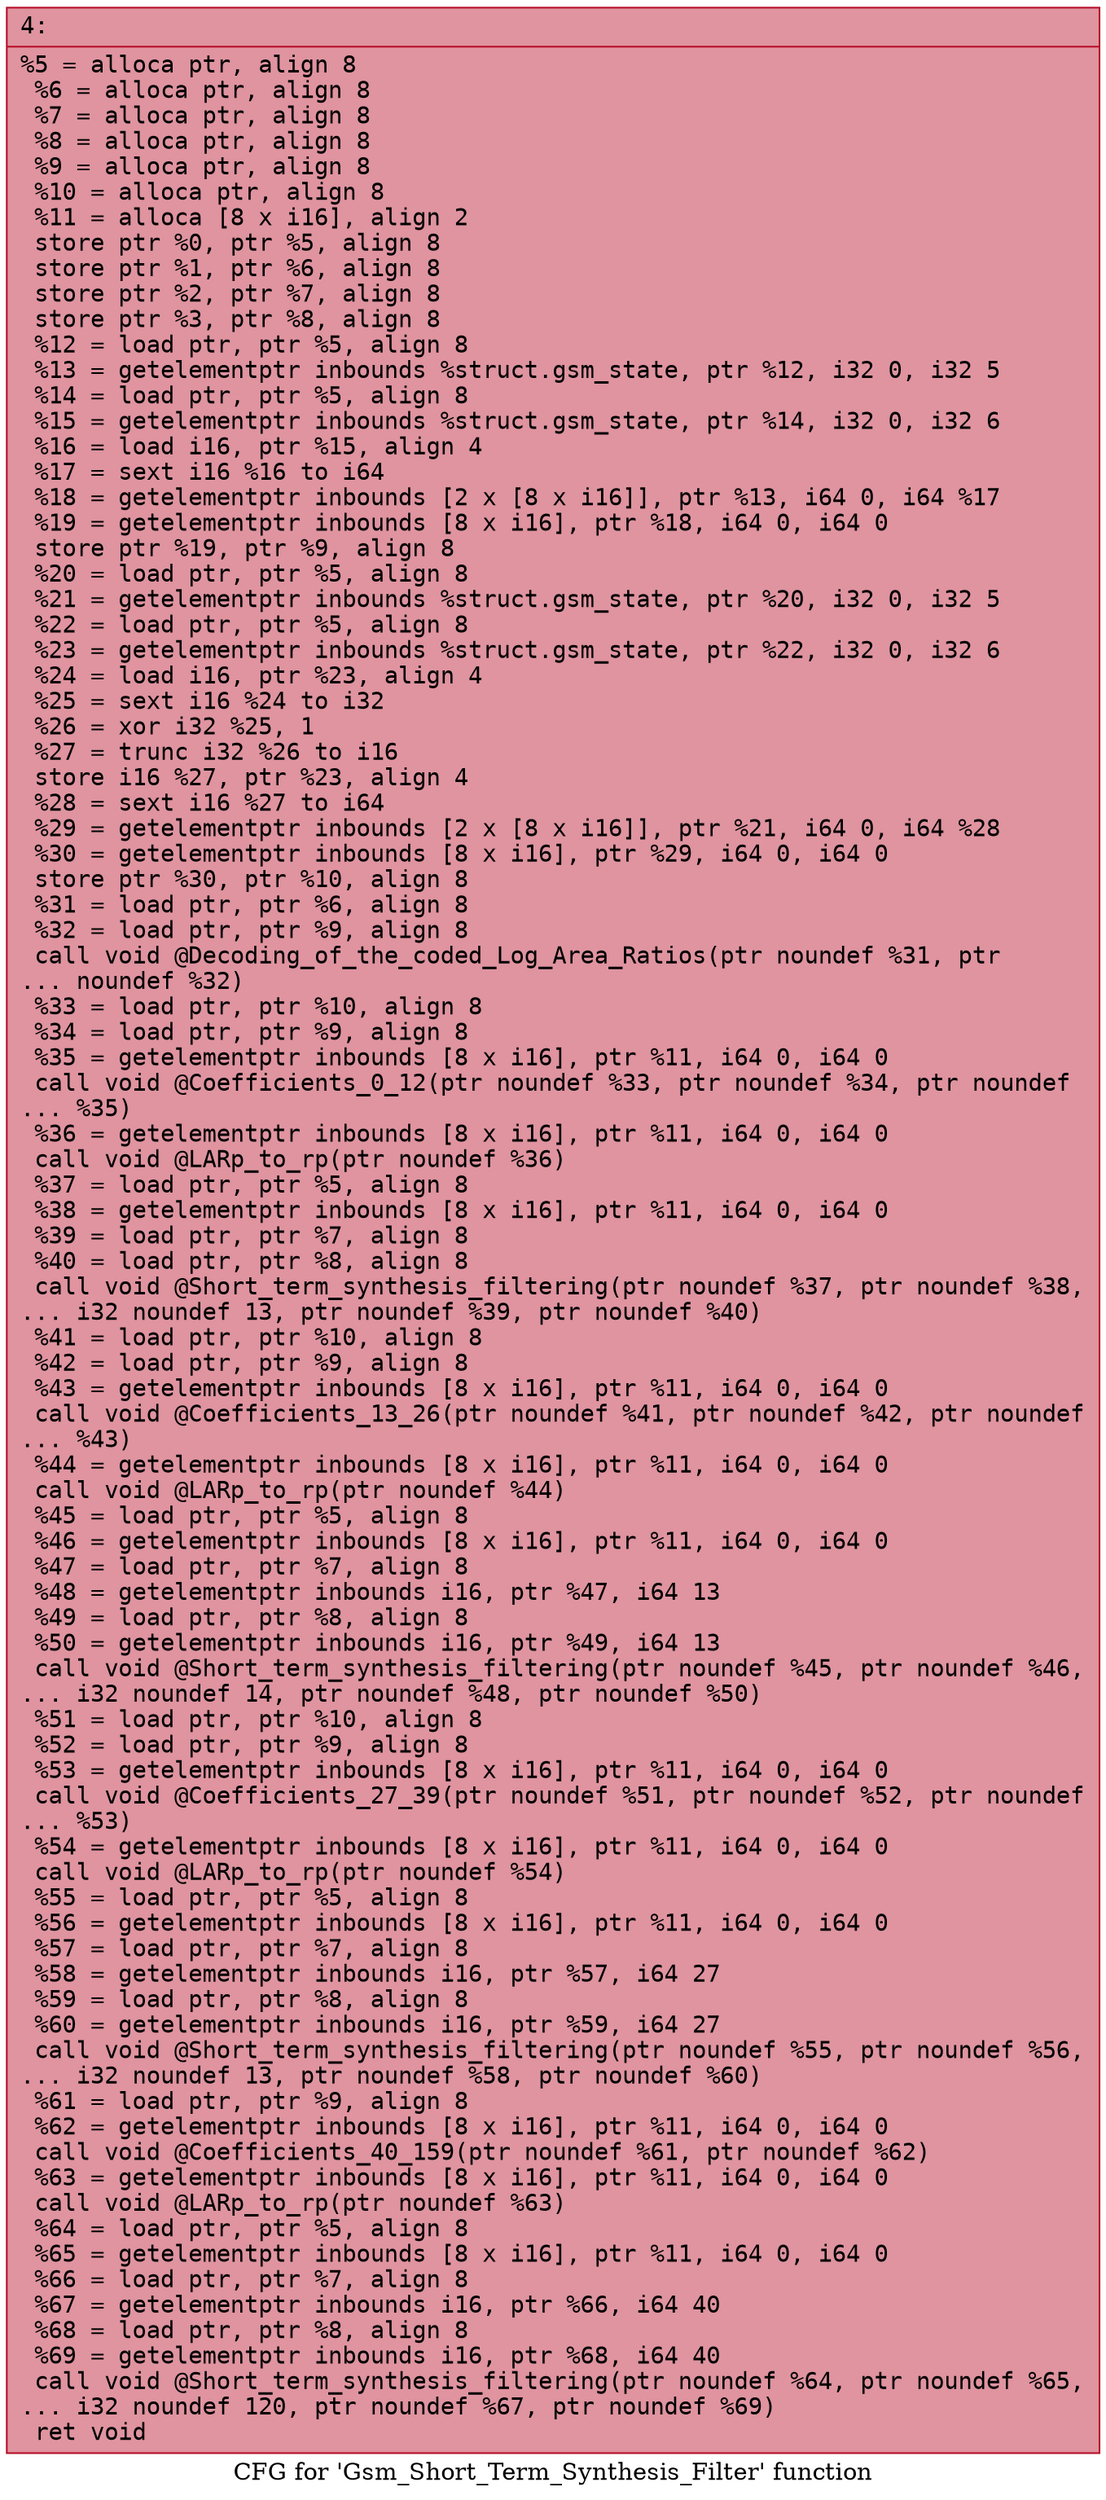 digraph "CFG for 'Gsm_Short_Term_Synthesis_Filter' function" {
	label="CFG for 'Gsm_Short_Term_Synthesis_Filter' function";

	Node0x600003990a00 [shape=record,color="#b70d28ff", style=filled, fillcolor="#b70d2870" fontname="Courier",label="{4:\l|  %5 = alloca ptr, align 8\l  %6 = alloca ptr, align 8\l  %7 = alloca ptr, align 8\l  %8 = alloca ptr, align 8\l  %9 = alloca ptr, align 8\l  %10 = alloca ptr, align 8\l  %11 = alloca [8 x i16], align 2\l  store ptr %0, ptr %5, align 8\l  store ptr %1, ptr %6, align 8\l  store ptr %2, ptr %7, align 8\l  store ptr %3, ptr %8, align 8\l  %12 = load ptr, ptr %5, align 8\l  %13 = getelementptr inbounds %struct.gsm_state, ptr %12, i32 0, i32 5\l  %14 = load ptr, ptr %5, align 8\l  %15 = getelementptr inbounds %struct.gsm_state, ptr %14, i32 0, i32 6\l  %16 = load i16, ptr %15, align 4\l  %17 = sext i16 %16 to i64\l  %18 = getelementptr inbounds [2 x [8 x i16]], ptr %13, i64 0, i64 %17\l  %19 = getelementptr inbounds [8 x i16], ptr %18, i64 0, i64 0\l  store ptr %19, ptr %9, align 8\l  %20 = load ptr, ptr %5, align 8\l  %21 = getelementptr inbounds %struct.gsm_state, ptr %20, i32 0, i32 5\l  %22 = load ptr, ptr %5, align 8\l  %23 = getelementptr inbounds %struct.gsm_state, ptr %22, i32 0, i32 6\l  %24 = load i16, ptr %23, align 4\l  %25 = sext i16 %24 to i32\l  %26 = xor i32 %25, 1\l  %27 = trunc i32 %26 to i16\l  store i16 %27, ptr %23, align 4\l  %28 = sext i16 %27 to i64\l  %29 = getelementptr inbounds [2 x [8 x i16]], ptr %21, i64 0, i64 %28\l  %30 = getelementptr inbounds [8 x i16], ptr %29, i64 0, i64 0\l  store ptr %30, ptr %10, align 8\l  %31 = load ptr, ptr %6, align 8\l  %32 = load ptr, ptr %9, align 8\l  call void @Decoding_of_the_coded_Log_Area_Ratios(ptr noundef %31, ptr\l... noundef %32)\l  %33 = load ptr, ptr %10, align 8\l  %34 = load ptr, ptr %9, align 8\l  %35 = getelementptr inbounds [8 x i16], ptr %11, i64 0, i64 0\l  call void @Coefficients_0_12(ptr noundef %33, ptr noundef %34, ptr noundef\l... %35)\l  %36 = getelementptr inbounds [8 x i16], ptr %11, i64 0, i64 0\l  call void @LARp_to_rp(ptr noundef %36)\l  %37 = load ptr, ptr %5, align 8\l  %38 = getelementptr inbounds [8 x i16], ptr %11, i64 0, i64 0\l  %39 = load ptr, ptr %7, align 8\l  %40 = load ptr, ptr %8, align 8\l  call void @Short_term_synthesis_filtering(ptr noundef %37, ptr noundef %38,\l... i32 noundef 13, ptr noundef %39, ptr noundef %40)\l  %41 = load ptr, ptr %10, align 8\l  %42 = load ptr, ptr %9, align 8\l  %43 = getelementptr inbounds [8 x i16], ptr %11, i64 0, i64 0\l  call void @Coefficients_13_26(ptr noundef %41, ptr noundef %42, ptr noundef\l... %43)\l  %44 = getelementptr inbounds [8 x i16], ptr %11, i64 0, i64 0\l  call void @LARp_to_rp(ptr noundef %44)\l  %45 = load ptr, ptr %5, align 8\l  %46 = getelementptr inbounds [8 x i16], ptr %11, i64 0, i64 0\l  %47 = load ptr, ptr %7, align 8\l  %48 = getelementptr inbounds i16, ptr %47, i64 13\l  %49 = load ptr, ptr %8, align 8\l  %50 = getelementptr inbounds i16, ptr %49, i64 13\l  call void @Short_term_synthesis_filtering(ptr noundef %45, ptr noundef %46,\l... i32 noundef 14, ptr noundef %48, ptr noundef %50)\l  %51 = load ptr, ptr %10, align 8\l  %52 = load ptr, ptr %9, align 8\l  %53 = getelementptr inbounds [8 x i16], ptr %11, i64 0, i64 0\l  call void @Coefficients_27_39(ptr noundef %51, ptr noundef %52, ptr noundef\l... %53)\l  %54 = getelementptr inbounds [8 x i16], ptr %11, i64 0, i64 0\l  call void @LARp_to_rp(ptr noundef %54)\l  %55 = load ptr, ptr %5, align 8\l  %56 = getelementptr inbounds [8 x i16], ptr %11, i64 0, i64 0\l  %57 = load ptr, ptr %7, align 8\l  %58 = getelementptr inbounds i16, ptr %57, i64 27\l  %59 = load ptr, ptr %8, align 8\l  %60 = getelementptr inbounds i16, ptr %59, i64 27\l  call void @Short_term_synthesis_filtering(ptr noundef %55, ptr noundef %56,\l... i32 noundef 13, ptr noundef %58, ptr noundef %60)\l  %61 = load ptr, ptr %9, align 8\l  %62 = getelementptr inbounds [8 x i16], ptr %11, i64 0, i64 0\l  call void @Coefficients_40_159(ptr noundef %61, ptr noundef %62)\l  %63 = getelementptr inbounds [8 x i16], ptr %11, i64 0, i64 0\l  call void @LARp_to_rp(ptr noundef %63)\l  %64 = load ptr, ptr %5, align 8\l  %65 = getelementptr inbounds [8 x i16], ptr %11, i64 0, i64 0\l  %66 = load ptr, ptr %7, align 8\l  %67 = getelementptr inbounds i16, ptr %66, i64 40\l  %68 = load ptr, ptr %8, align 8\l  %69 = getelementptr inbounds i16, ptr %68, i64 40\l  call void @Short_term_synthesis_filtering(ptr noundef %64, ptr noundef %65,\l... i32 noundef 120, ptr noundef %67, ptr noundef %69)\l  ret void\l}"];
}

